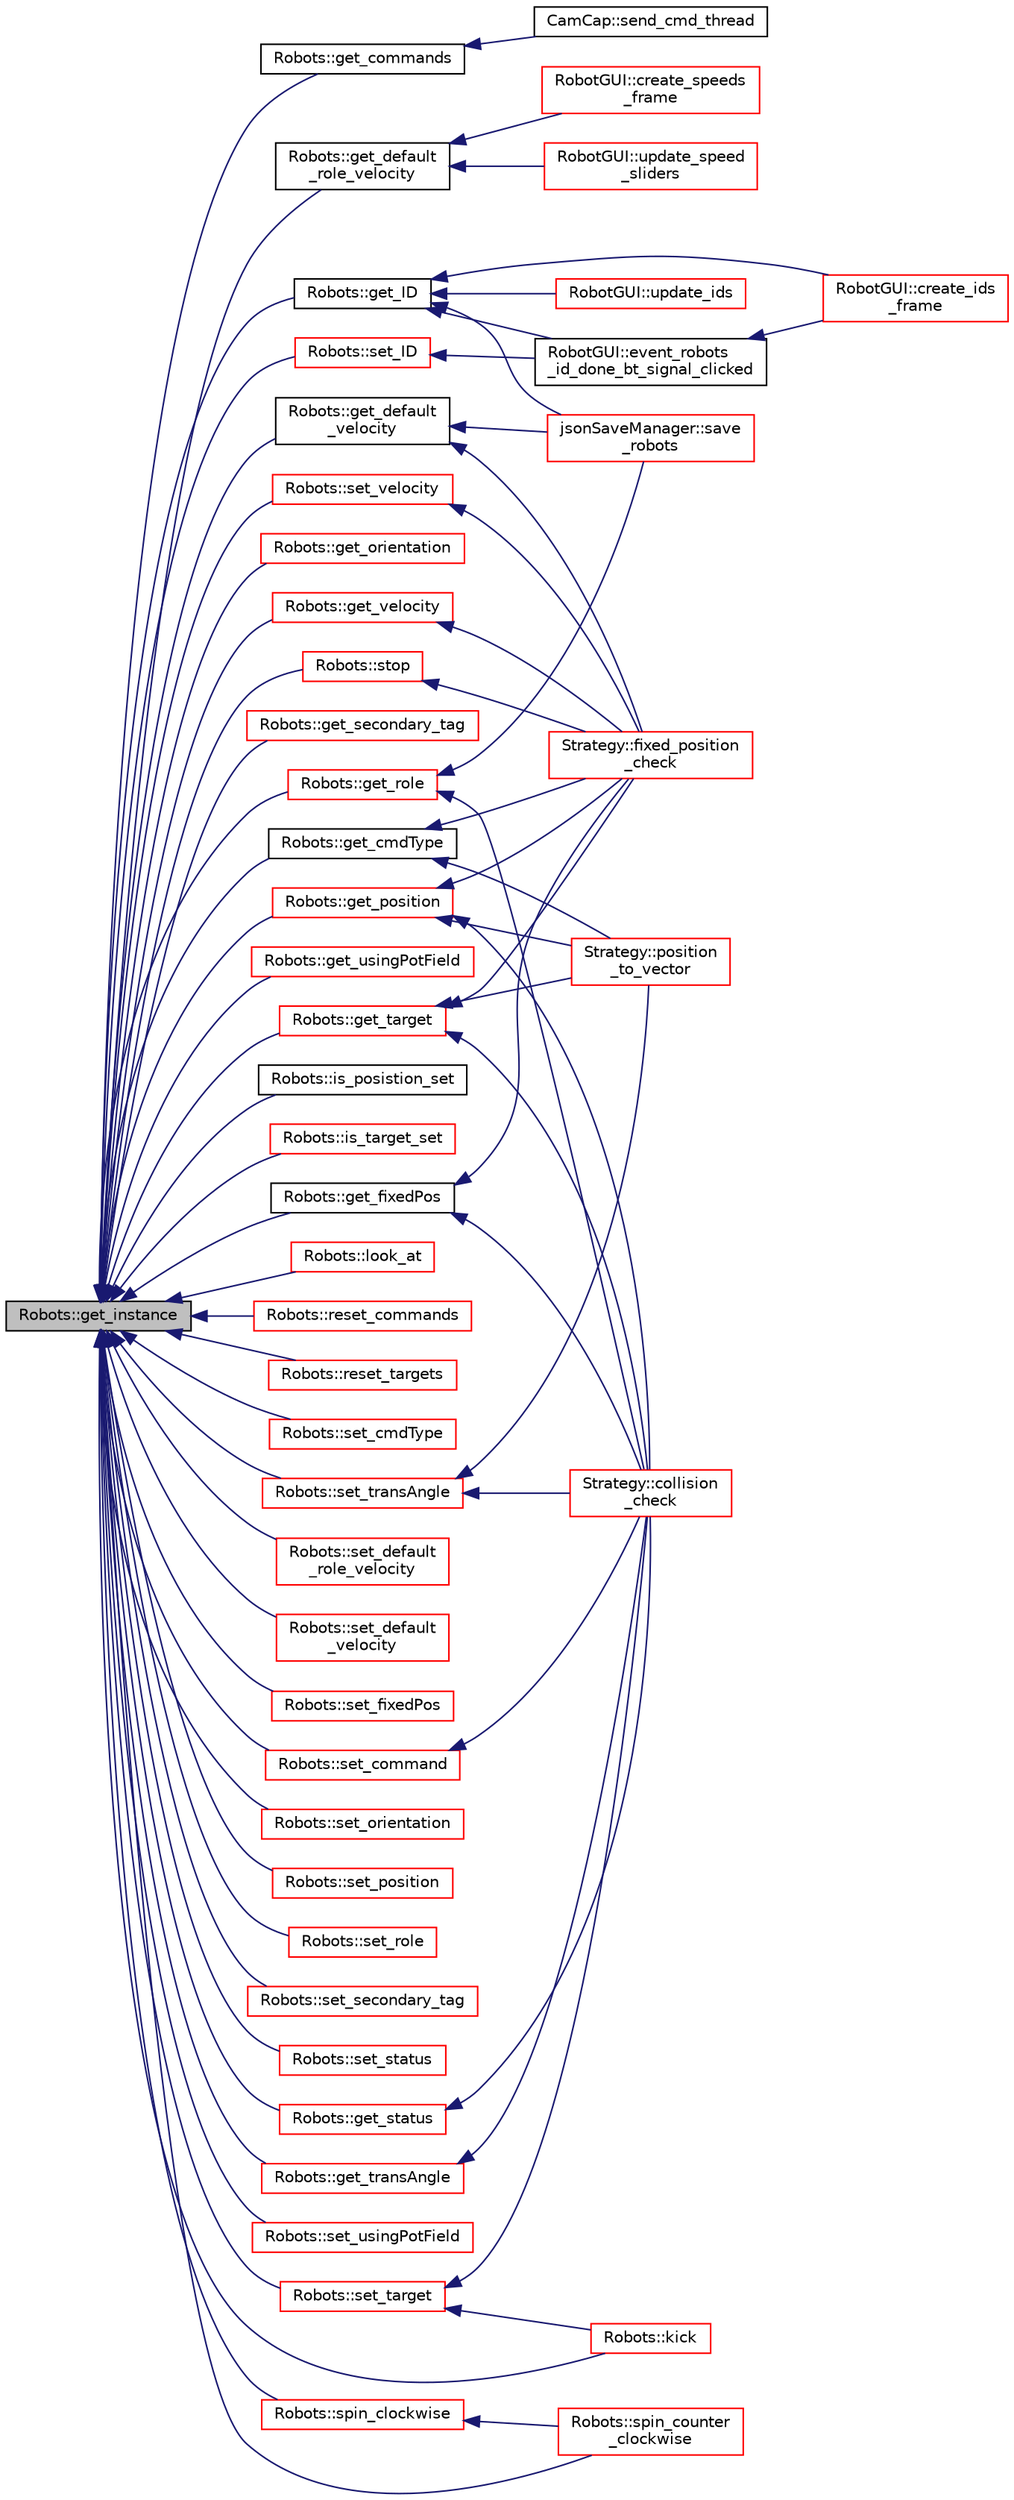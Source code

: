 digraph "Robots::get_instance"
{
 // INTERACTIVE_SVG=YES
  edge [fontname="Helvetica",fontsize="10",labelfontname="Helvetica",labelfontsize="10"];
  node [fontname="Helvetica",fontsize="10",shape=record];
  rankdir="LR";
  Node173 [label="Robots::get_instance",height=0.2,width=0.4,color="black", fillcolor="grey75", style="filled", fontcolor="black"];
  Node173 -> Node174 [dir="back",color="midnightblue",fontsize="10",style="solid",fontname="Helvetica"];
  Node174 [label="Robots::get_cmdType",height=0.2,width=0.4,color="black", fillcolor="white", style="filled",URL="$class_robots.html#abc1028ef8481db1426eb5a093c554ac9"];
  Node174 -> Node175 [dir="back",color="midnightblue",fontsize="10",style="solid",fontname="Helvetica"];
  Node175 [label="Strategy::fixed_position\l_check",height=0.2,width=0.4,color="red", fillcolor="white", style="filled",URL="$class_strategy.html#aabfdf0c3cd206c94e8b37f86bb387a61"];
  Node174 -> Node180 [dir="back",color="midnightblue",fontsize="10",style="solid",fontname="Helvetica"];
  Node180 [label="Strategy::position\l_to_vector",height=0.2,width=0.4,color="red", fillcolor="white", style="filled",URL="$class_strategy.html#afa755796f0301750d616afac02ac935a"];
  Node173 -> Node181 [dir="back",color="midnightblue",fontsize="10",style="solid",fontname="Helvetica"];
  Node181 [label="Robots::get_commands",height=0.2,width=0.4,color="black", fillcolor="white", style="filled",URL="$class_robots.html#a34e3959011295509ab032e3d96b3cd61",tooltip="GETTERS. "];
  Node181 -> Node182 [dir="back",color="midnightblue",fontsize="10",style="solid",fontname="Helvetica"];
  Node182 [label="CamCap::send_cmd_thread",height=0.2,width=0.4,color="black", fillcolor="white", style="filled",URL="$class_cam_cap.html#a0f09ee70dc70ffad088a87bd3011592d",tooltip="Send robots to its estimated positions. "];
  Node173 -> Node183 [dir="back",color="midnightblue",fontsize="10",style="solid",fontname="Helvetica"];
  Node183 [label="Robots::get_default\l_role_velocity",height=0.2,width=0.4,color="black", fillcolor="white", style="filled",URL="$class_robots.html#a4778a7c755c5cca4b5d1e2c3b46fb314"];
  Node183 -> Node184 [dir="back",color="midnightblue",fontsize="10",style="solid",fontname="Helvetica"];
  Node184 [label="RobotGUI::create_speeds\l_frame",height=0.2,width=0.4,color="red", fillcolor="white", style="filled",URL="$class_robot_g_u_i.html#a05b171a9b805af42e32ed9036478dafe"];
  Node183 -> Node186 [dir="back",color="midnightblue",fontsize="10",style="solid",fontname="Helvetica"];
  Node186 [label="RobotGUI::update_speed\l_sliders",height=0.2,width=0.4,color="red", fillcolor="white", style="filled",URL="$class_robot_g_u_i.html#a7e7796fabb839c7eea5f82387fd10359"];
  Node173 -> Node194 [dir="back",color="midnightblue",fontsize="10",style="solid",fontname="Helvetica"];
  Node194 [label="Robots::get_default\l_velocity",height=0.2,width=0.4,color="black", fillcolor="white", style="filled",URL="$class_robots.html#a3b226dd339a3b7a41c120f7d6a1bc515"];
  Node194 -> Node175 [dir="back",color="midnightblue",fontsize="10",style="solid",fontname="Helvetica"];
  Node194 -> Node195 [dir="back",color="midnightblue",fontsize="10",style="solid",fontname="Helvetica"];
  Node195 [label="jsonSaveManager::save\l_robots",height=0.2,width=0.4,color="red", fillcolor="white", style="filled",URL="$classjson_save_manager.html#ad5acf46f5a0620389055c16c3faa2519",tooltip="Save robot configurations from interface to our JSON object. "];
  Node173 -> Node199 [dir="back",color="midnightblue",fontsize="10",style="solid",fontname="Helvetica"];
  Node199 [label="Robots::get_fixedPos",height=0.2,width=0.4,color="black", fillcolor="white", style="filled",URL="$class_robots.html#af1b330514c96d1cac03a895007b8b54e"];
  Node199 -> Node200 [dir="back",color="midnightblue",fontsize="10",style="solid",fontname="Helvetica"];
  Node200 [label="Strategy::collision\l_check",height=0.2,width=0.4,color="red", fillcolor="white", style="filled",URL="$class_strategy.html#a8d1fa6e7cb13f7eb135bc853beef462d"];
  Node199 -> Node175 [dir="back",color="midnightblue",fontsize="10",style="solid",fontname="Helvetica"];
  Node173 -> Node201 [dir="back",color="midnightblue",fontsize="10",style="solid",fontname="Helvetica"];
  Node201 [label="Robots::get_ID",height=0.2,width=0.4,color="black", fillcolor="white", style="filled",URL="$class_robots.html#a306bb88b37b41cff35018d51d8228d65"];
  Node201 -> Node202 [dir="back",color="midnightblue",fontsize="10",style="solid",fontname="Helvetica"];
  Node202 [label="RobotGUI::create_ids\l_frame",height=0.2,width=0.4,color="red", fillcolor="white", style="filled",URL="$class_robot_g_u_i.html#a0aa53fbc31e2740779cb078f440a4891"];
  Node201 -> Node203 [dir="back",color="midnightblue",fontsize="10",style="solid",fontname="Helvetica"];
  Node203 [label="RobotGUI::event_robots\l_id_done_bt_signal_clicked",height=0.2,width=0.4,color="black", fillcolor="white", style="filled",URL="$class_robot_g_u_i.html#a92e50bc76f093abdd93e6c4eddb40a63"];
  Node203 -> Node202 [dir="back",color="midnightblue",fontsize="10",style="solid",fontname="Helvetica"];
  Node201 -> Node195 [dir="back",color="midnightblue",fontsize="10",style="solid",fontname="Helvetica"];
  Node201 -> Node204 [dir="back",color="midnightblue",fontsize="10",style="solid",fontname="Helvetica"];
  Node204 [label="RobotGUI::update_ids",height=0.2,width=0.4,color="red", fillcolor="white", style="filled",URL="$class_robot_g_u_i.html#adb3915e1e117c2d3c1b66607c793819f"];
  Node173 -> Node205 [dir="back",color="midnightblue",fontsize="10",style="solid",fontname="Helvetica"];
  Node205 [label="Robots::get_orientation",height=0.2,width=0.4,color="red", fillcolor="white", style="filled",URL="$class_robots.html#ae1d0829c1089322c8fac5830f65b13a0"];
  Node173 -> Node211 [dir="back",color="midnightblue",fontsize="10",style="solid",fontname="Helvetica"];
  Node211 [label="Robots::get_position",height=0.2,width=0.4,color="red", fillcolor="white", style="filled",URL="$class_robots.html#a1fca8f2f5070176faa6ba1efa2f1ff14"];
  Node211 -> Node175 [dir="back",color="midnightblue",fontsize="10",style="solid",fontname="Helvetica"];
  Node211 -> Node200 [dir="back",color="midnightblue",fontsize="10",style="solid",fontname="Helvetica"];
  Node211 -> Node180 [dir="back",color="midnightblue",fontsize="10",style="solid",fontname="Helvetica"];
  Node173 -> Node222 [dir="back",color="midnightblue",fontsize="10",style="solid",fontname="Helvetica"];
  Node222 [label="Robots::get_role",height=0.2,width=0.4,color="red", fillcolor="white", style="filled",URL="$class_robots.html#ac5cdd16502bd325581fb2d732169a326"];
  Node222 -> Node195 [dir="back",color="midnightblue",fontsize="10",style="solid",fontname="Helvetica"];
  Node222 -> Node200 [dir="back",color="midnightblue",fontsize="10",style="solid",fontname="Helvetica"];
  Node173 -> Node226 [dir="back",color="midnightblue",fontsize="10",style="solid",fontname="Helvetica"];
  Node226 [label="Robots::get_secondary_tag",height=0.2,width=0.4,color="red", fillcolor="white", style="filled",URL="$class_robots.html#a2ebc2bd5efa2313e9f39d676fa70f86a"];
  Node173 -> Node227 [dir="back",color="midnightblue",fontsize="10",style="solid",fontname="Helvetica"];
  Node227 [label="Robots::get_status",height=0.2,width=0.4,color="red", fillcolor="white", style="filled",URL="$class_robots.html#abb471ba5ef5331f0488a9490d1af0c86"];
  Node227 -> Node200 [dir="back",color="midnightblue",fontsize="10",style="solid",fontname="Helvetica"];
  Node173 -> Node228 [dir="back",color="midnightblue",fontsize="10",style="solid",fontname="Helvetica"];
  Node228 [label="Robots::get_target",height=0.2,width=0.4,color="red", fillcolor="white", style="filled",URL="$class_robots.html#a8a4fe339df4823e45cf34d9fb8daa64b"];
  Node228 -> Node175 [dir="back",color="midnightblue",fontsize="10",style="solid",fontname="Helvetica"];
  Node228 -> Node200 [dir="back",color="midnightblue",fontsize="10",style="solid",fontname="Helvetica"];
  Node228 -> Node180 [dir="back",color="midnightblue",fontsize="10",style="solid",fontname="Helvetica"];
  Node173 -> Node230 [dir="back",color="midnightblue",fontsize="10",style="solid",fontname="Helvetica"];
  Node230 [label="Robots::get_transAngle",height=0.2,width=0.4,color="red", fillcolor="white", style="filled",URL="$class_robots.html#af3cabeacfb88dd920f581939935e76ca"];
  Node230 -> Node200 [dir="back",color="midnightblue",fontsize="10",style="solid",fontname="Helvetica"];
  Node173 -> Node231 [dir="back",color="midnightblue",fontsize="10",style="solid",fontname="Helvetica"];
  Node231 [label="Robots::get_usingPotField",height=0.2,width=0.4,color="red", fillcolor="white", style="filled",URL="$class_robots.html#a42f3e3d3b1d8c41ad6180a03427458bf"];
  Node173 -> Node232 [dir="back",color="midnightblue",fontsize="10",style="solid",fontname="Helvetica"];
  Node232 [label="Robots::get_velocity",height=0.2,width=0.4,color="red", fillcolor="white", style="filled",URL="$class_robots.html#ac2b2d9709dd5d86723d9dc00dddaabaf"];
  Node232 -> Node175 [dir="back",color="midnightblue",fontsize="10",style="solid",fontname="Helvetica"];
  Node173 -> Node233 [dir="back",color="midnightblue",fontsize="10",style="solid",fontname="Helvetica"];
  Node233 [label="Robots::is_posistion_set",height=0.2,width=0.4,color="black", fillcolor="white", style="filled",URL="$class_robots.html#ab1028283d9e734acfaa1bfb793a91ada"];
  Node173 -> Node234 [dir="back",color="midnightblue",fontsize="10",style="solid",fontname="Helvetica"];
  Node234 [label="Robots::is_target_set",height=0.2,width=0.4,color="red", fillcolor="white", style="filled",URL="$class_robots.html#ad79a530bb3c696a351f11f5698fb4960"];
  Node173 -> Node235 [dir="back",color="midnightblue",fontsize="10",style="solid",fontname="Helvetica"];
  Node235 [label="Robots::kick",height=0.2,width=0.4,color="red", fillcolor="white", style="filled",URL="$class_robots.html#afb5fa179562bd2f6f45c9231c2bbca88"];
  Node173 -> Node236 [dir="back",color="midnightblue",fontsize="10",style="solid",fontname="Helvetica"];
  Node236 [label="Robots::look_at",height=0.2,width=0.4,color="red", fillcolor="white", style="filled",URL="$class_robots.html#a3b307142c41d7adc7614e6e4f2caf16b"];
  Node173 -> Node237 [dir="back",color="midnightblue",fontsize="10",style="solid",fontname="Helvetica"];
  Node237 [label="Robots::reset_commands",height=0.2,width=0.4,color="red", fillcolor="white", style="filled",URL="$class_robots.html#af9dfd621b03a3c6a52810610abdb6a9d"];
  Node173 -> Node238 [dir="back",color="midnightblue",fontsize="10",style="solid",fontname="Helvetica"];
  Node238 [label="Robots::reset_targets",height=0.2,width=0.4,color="red", fillcolor="white", style="filled",URL="$class_robots.html#ade0caad007f6bbc5cdb35182a16780b7"];
  Node173 -> Node239 [dir="back",color="midnightblue",fontsize="10",style="solid",fontname="Helvetica"];
  Node239 [label="Robots::set_cmdType",height=0.2,width=0.4,color="red", fillcolor="white", style="filled",URL="$class_robots.html#a748870113b457e47bccaf4cd329f4378"];
  Node173 -> Node241 [dir="back",color="midnightblue",fontsize="10",style="solid",fontname="Helvetica"];
  Node241 [label="Robots::set_command",height=0.2,width=0.4,color="red", fillcolor="white", style="filled",URL="$class_robots.html#ae5034abea0160aac1d77ad154ee77f64"];
  Node241 -> Node200 [dir="back",color="midnightblue",fontsize="10",style="solid",fontname="Helvetica"];
  Node173 -> Node242 [dir="back",color="midnightblue",fontsize="10",style="solid",fontname="Helvetica"];
  Node242 [label="Robots::set_default\l_role_velocity",height=0.2,width=0.4,color="red", fillcolor="white", style="filled",URL="$class_robots.html#ae167e64868239ece6c9f5b35d6f6ba43"];
  Node173 -> Node244 [dir="back",color="midnightblue",fontsize="10",style="solid",fontname="Helvetica"];
  Node244 [label="Robots::set_default\l_velocity",height=0.2,width=0.4,color="red", fillcolor="white", style="filled",URL="$class_robots.html#a54b514022589049ad5ae94ac11a453cd"];
  Node173 -> Node245 [dir="back",color="midnightblue",fontsize="10",style="solid",fontname="Helvetica"];
  Node245 [label="Robots::set_fixedPos",height=0.2,width=0.4,color="red", fillcolor="white", style="filled",URL="$class_robots.html#a427266e3332ab91bb3a78b5fb61a6c2c"];
  Node173 -> Node246 [dir="back",color="midnightblue",fontsize="10",style="solid",fontname="Helvetica"];
  Node246 [label="Robots::set_ID",height=0.2,width=0.4,color="red", fillcolor="white", style="filled",URL="$class_robots.html#aea3f1278d0503cd81adc9ceea0a7d1df",tooltip="SETTERS. "];
  Node246 -> Node203 [dir="back",color="midnightblue",fontsize="10",style="solid",fontname="Helvetica"];
  Node173 -> Node247 [dir="back",color="midnightblue",fontsize="10",style="solid",fontname="Helvetica"];
  Node247 [label="Robots::set_orientation",height=0.2,width=0.4,color="red", fillcolor="white", style="filled",URL="$class_robots.html#a9040aa6c409fe67186aaa52f9183b7c1"];
  Node173 -> Node250 [dir="back",color="midnightblue",fontsize="10",style="solid",fontname="Helvetica"];
  Node250 [label="Robots::set_position",height=0.2,width=0.4,color="red", fillcolor="white", style="filled",URL="$class_robots.html#a96ac427f418c25db0c74295f75a58cbb"];
  Node173 -> Node251 [dir="back",color="midnightblue",fontsize="10",style="solid",fontname="Helvetica"];
  Node251 [label="Robots::set_role",height=0.2,width=0.4,color="red", fillcolor="white", style="filled",URL="$class_robots.html#a3694b6380b113b7c38a252fd3bbfcca3"];
  Node173 -> Node254 [dir="back",color="midnightblue",fontsize="10",style="solid",fontname="Helvetica"];
  Node254 [label="Robots::set_secondary_tag",height=0.2,width=0.4,color="red", fillcolor="white", style="filled",URL="$class_robots.html#a40620e7ef7a3003736ab1c0b82c2b3b2"];
  Node173 -> Node255 [dir="back",color="midnightblue",fontsize="10",style="solid",fontname="Helvetica"];
  Node255 [label="Robots::set_status",height=0.2,width=0.4,color="red", fillcolor="white", style="filled",URL="$class_robots.html#aa287cd821cfe9c6c65fb5cdfd77c5050"];
  Node173 -> Node256 [dir="back",color="midnightblue",fontsize="10",style="solid",fontname="Helvetica"];
  Node256 [label="Robots::set_target",height=0.2,width=0.4,color="red", fillcolor="white", style="filled",URL="$class_robots.html#ac1cd5c41b6e5d5643b2186ca51699c8f"];
  Node256 -> Node235 [dir="back",color="midnightblue",fontsize="10",style="solid",fontname="Helvetica"];
  Node256 -> Node200 [dir="back",color="midnightblue",fontsize="10",style="solid",fontname="Helvetica"];
  Node173 -> Node257 [dir="back",color="midnightblue",fontsize="10",style="solid",fontname="Helvetica"];
  Node257 [label="Robots::set_transAngle",height=0.2,width=0.4,color="red", fillcolor="white", style="filled",URL="$class_robots.html#ac18c807efc15557ce996563bb76451ea"];
  Node257 -> Node200 [dir="back",color="midnightblue",fontsize="10",style="solid",fontname="Helvetica"];
  Node257 -> Node180 [dir="back",color="midnightblue",fontsize="10",style="solid",fontname="Helvetica"];
  Node173 -> Node258 [dir="back",color="midnightblue",fontsize="10",style="solid",fontname="Helvetica"];
  Node258 [label="Robots::set_usingPotField",height=0.2,width=0.4,color="red", fillcolor="white", style="filled",URL="$class_robots.html#a51288c53411bda98c5f9cd05f6ef2a82"];
  Node173 -> Node259 [dir="back",color="midnightblue",fontsize="10",style="solid",fontname="Helvetica"];
  Node259 [label="Robots::set_velocity",height=0.2,width=0.4,color="red", fillcolor="white", style="filled",URL="$class_robots.html#ae37da9b7ca9d84bee564c328db139758"];
  Node259 -> Node175 [dir="back",color="midnightblue",fontsize="10",style="solid",fontname="Helvetica"];
  Node173 -> Node260 [dir="back",color="midnightblue",fontsize="10",style="solid",fontname="Helvetica"];
  Node260 [label="Robots::spin_clockwise",height=0.2,width=0.4,color="red", fillcolor="white", style="filled",URL="$class_robots.html#a6bd2e21654da3f7c3acc380a2b838240"];
  Node260 -> Node261 [dir="back",color="midnightblue",fontsize="10",style="solid",fontname="Helvetica"];
  Node261 [label="Robots::spin_counter\l_clockwise",height=0.2,width=0.4,color="red", fillcolor="white", style="filled",URL="$class_robots.html#a54c13103d74e172273acf2e56ba5e8fb"];
  Node173 -> Node261 [dir="back",color="midnightblue",fontsize="10",style="solid",fontname="Helvetica"];
  Node173 -> Node262 [dir="back",color="midnightblue",fontsize="10",style="solid",fontname="Helvetica"];
  Node262 [label="Robots::stop",height=0.2,width=0.4,color="red", fillcolor="white", style="filled",URL="$class_robots.html#ac3452d86940fa017a16f7be4fe099d89"];
  Node262 -> Node175 [dir="back",color="midnightblue",fontsize="10",style="solid",fontname="Helvetica"];
}
